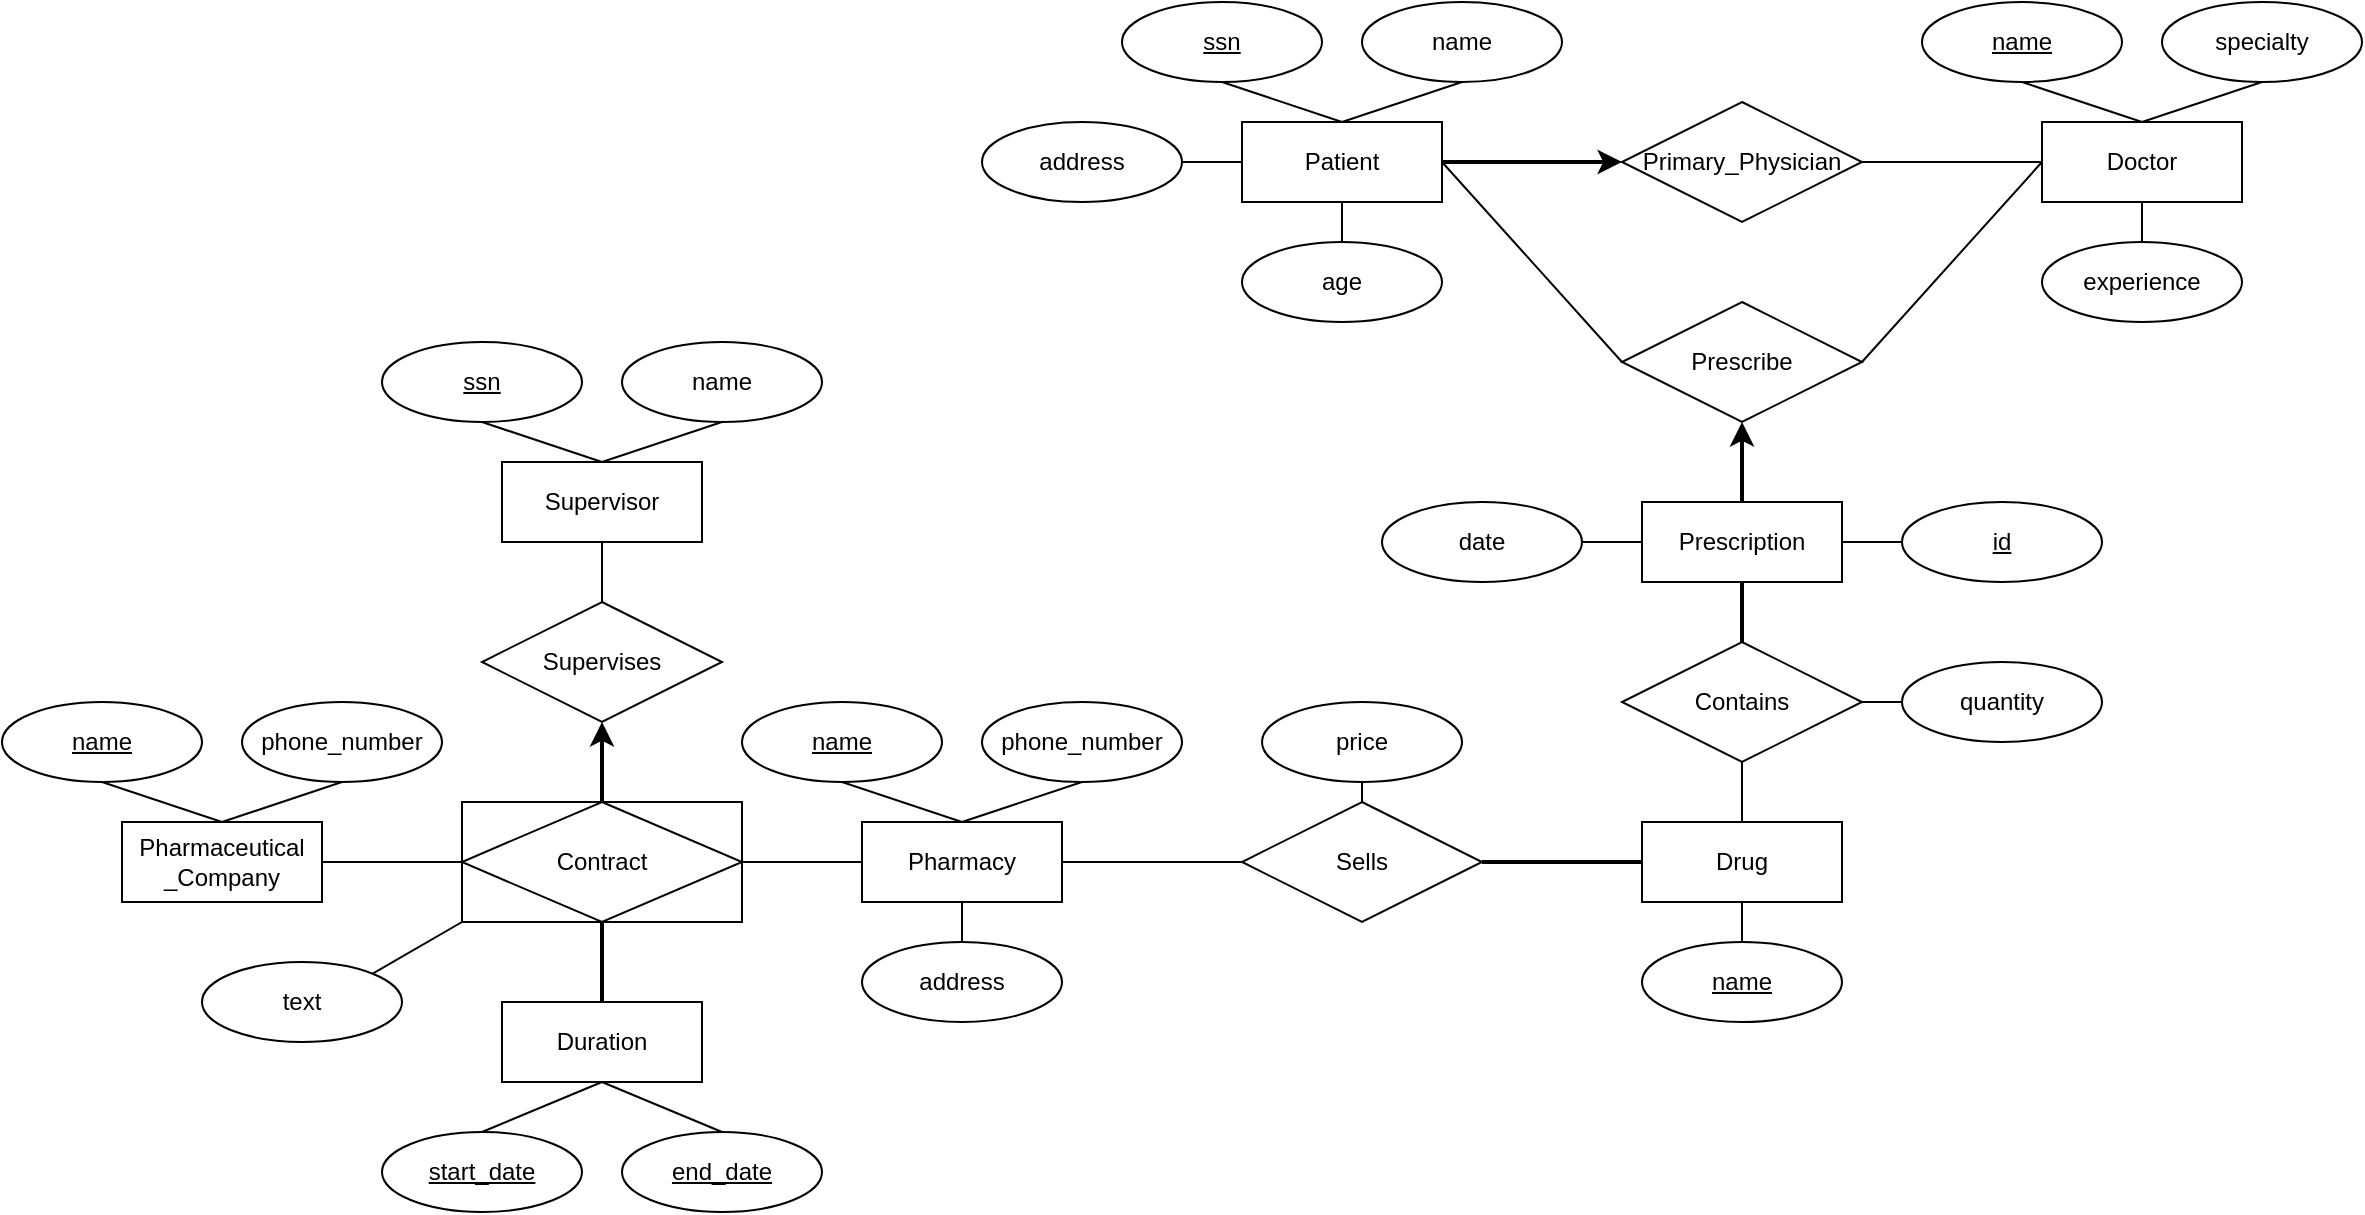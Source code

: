 <mxfile version="23.0.2" type="device">
  <diagram name="Page-1" id="kNnqnw0LhIFkPlrHKud5">
    <mxGraphModel dx="2537" dy="929" grid="1" gridSize="10" guides="1" tooltips="1" connect="1" arrows="1" fold="1" page="1" pageScale="1" pageWidth="850" pageHeight="1100" math="0" shadow="0">
      <root>
        <mxCell id="0" />
        <mxCell id="1" parent="0" />
        <mxCell id="WROsCdbGqWdpVilWkqdj-1" value="Patient" style="whiteSpace=wrap;html=1;align=center;" vertex="1" parent="1">
          <mxGeometry x="30" y="305" width="100" height="40" as="geometry" />
        </mxCell>
        <mxCell id="WROsCdbGqWdpVilWkqdj-2" value="&lt;div&gt;ssn&lt;/div&gt;" style="ellipse;whiteSpace=wrap;html=1;align=center;fontStyle=4;" vertex="1" parent="1">
          <mxGeometry x="-30" y="245" width="100" height="40" as="geometry" />
        </mxCell>
        <mxCell id="WROsCdbGqWdpVilWkqdj-3" value="name" style="ellipse;whiteSpace=wrap;html=1;align=center;" vertex="1" parent="1">
          <mxGeometry x="90" y="245" width="100" height="40" as="geometry" />
        </mxCell>
        <mxCell id="WROsCdbGqWdpVilWkqdj-4" value="address" style="ellipse;whiteSpace=wrap;html=1;align=center;" vertex="1" parent="1">
          <mxGeometry x="-100" y="305" width="100" height="40" as="geometry" />
        </mxCell>
        <mxCell id="WROsCdbGqWdpVilWkqdj-5" value="age" style="ellipse;whiteSpace=wrap;html=1;align=center;" vertex="1" parent="1">
          <mxGeometry x="30" y="365" width="100" height="40" as="geometry" />
        </mxCell>
        <mxCell id="WROsCdbGqWdpVilWkqdj-6" value="" style="endArrow=none;html=1;rounded=0;exitX=1;exitY=0.5;exitDx=0;exitDy=0;entryX=0;entryY=0.5;entryDx=0;entryDy=0;" edge="1" parent="1" source="WROsCdbGqWdpVilWkqdj-4" target="WROsCdbGqWdpVilWkqdj-1">
          <mxGeometry relative="1" as="geometry">
            <mxPoint x="10" y="475" as="sourcePoint" />
            <mxPoint x="170" y="475" as="targetPoint" />
          </mxGeometry>
        </mxCell>
        <mxCell id="WROsCdbGqWdpVilWkqdj-7" value="" style="endArrow=none;html=1;rounded=0;exitX=0.5;exitY=0;exitDx=0;exitDy=0;" edge="1" parent="1" source="WROsCdbGqWdpVilWkqdj-5">
          <mxGeometry relative="1" as="geometry">
            <mxPoint x="30" y="375" as="sourcePoint" />
            <mxPoint x="80" y="345" as="targetPoint" />
          </mxGeometry>
        </mxCell>
        <mxCell id="WROsCdbGqWdpVilWkqdj-8" value="" style="endArrow=none;html=1;rounded=0;exitX=0.5;exitY=1;exitDx=0;exitDy=0;entryX=0.5;entryY=0;entryDx=0;entryDy=0;" edge="1" parent="1" source="WROsCdbGqWdpVilWkqdj-2" target="WROsCdbGqWdpVilWkqdj-1">
          <mxGeometry relative="1" as="geometry">
            <mxPoint x="30" y="375" as="sourcePoint" />
            <mxPoint x="90" y="355" as="targetPoint" />
          </mxGeometry>
        </mxCell>
        <mxCell id="WROsCdbGqWdpVilWkqdj-9" value="" style="endArrow=none;html=1;rounded=0;exitX=0.5;exitY=0;exitDx=0;exitDy=0;entryX=0.5;entryY=1;entryDx=0;entryDy=0;" edge="1" parent="1" source="WROsCdbGqWdpVilWkqdj-1" target="WROsCdbGqWdpVilWkqdj-3">
          <mxGeometry relative="1" as="geometry">
            <mxPoint x="30" y="295" as="sourcePoint" />
            <mxPoint x="90" y="315" as="targetPoint" />
          </mxGeometry>
        </mxCell>
        <mxCell id="WROsCdbGqWdpVilWkqdj-10" value="Doctor" style="whiteSpace=wrap;html=1;align=center;" vertex="1" parent="1">
          <mxGeometry x="430" y="305" width="100" height="40" as="geometry" />
        </mxCell>
        <mxCell id="WROsCdbGqWdpVilWkqdj-11" value="name" style="ellipse;whiteSpace=wrap;html=1;align=center;fontStyle=4;" vertex="1" parent="1">
          <mxGeometry x="370" y="245" width="100" height="40" as="geometry" />
        </mxCell>
        <mxCell id="WROsCdbGqWdpVilWkqdj-12" value="specialty" style="ellipse;whiteSpace=wrap;html=1;align=center;" vertex="1" parent="1">
          <mxGeometry x="490" y="245" width="100" height="40" as="geometry" />
        </mxCell>
        <mxCell id="WROsCdbGqWdpVilWkqdj-13" value="experience" style="ellipse;whiteSpace=wrap;html=1;align=center;" vertex="1" parent="1">
          <mxGeometry x="430" y="365" width="100" height="40" as="geometry" />
        </mxCell>
        <mxCell id="WROsCdbGqWdpVilWkqdj-15" value="" style="endArrow=none;html=1;rounded=0;exitX=0.5;exitY=0;exitDx=0;exitDy=0;entryX=0.5;entryY=1;entryDx=0;entryDy=0;" edge="1" parent="1" source="WROsCdbGqWdpVilWkqdj-13" target="WROsCdbGqWdpVilWkqdj-10">
          <mxGeometry relative="1" as="geometry">
            <mxPoint x="410" y="475" as="sourcePoint" />
            <mxPoint x="570" y="475" as="targetPoint" />
          </mxGeometry>
        </mxCell>
        <mxCell id="WROsCdbGqWdpVilWkqdj-17" value="" style="endArrow=none;html=1;rounded=0;exitX=0.5;exitY=1;exitDx=0;exitDy=0;entryX=0.5;entryY=0;entryDx=0;entryDy=0;" edge="1" parent="1" source="WROsCdbGqWdpVilWkqdj-11" target="WROsCdbGqWdpVilWkqdj-10">
          <mxGeometry relative="1" as="geometry">
            <mxPoint x="430" y="375" as="sourcePoint" />
            <mxPoint x="490" y="355" as="targetPoint" />
          </mxGeometry>
        </mxCell>
        <mxCell id="WROsCdbGqWdpVilWkqdj-18" value="" style="endArrow=none;html=1;rounded=0;exitX=0.5;exitY=0;exitDx=0;exitDy=0;entryX=0.5;entryY=1;entryDx=0;entryDy=0;" edge="1" parent="1" source="WROsCdbGqWdpVilWkqdj-10" target="WROsCdbGqWdpVilWkqdj-12">
          <mxGeometry relative="1" as="geometry">
            <mxPoint x="430" y="295" as="sourcePoint" />
            <mxPoint x="490" y="315" as="targetPoint" />
          </mxGeometry>
        </mxCell>
        <mxCell id="WROsCdbGqWdpVilWkqdj-19" value="&lt;div&gt;Pharmaceutical&lt;/div&gt;&lt;div&gt;_Company&lt;/div&gt;" style="whiteSpace=wrap;html=1;align=center;" vertex="1" parent="1">
          <mxGeometry x="-530" y="655" width="100" height="40" as="geometry" />
        </mxCell>
        <mxCell id="WROsCdbGqWdpVilWkqdj-20" value="name" style="ellipse;whiteSpace=wrap;html=1;align=center;fontStyle=4;" vertex="1" parent="1">
          <mxGeometry x="-590" y="595" width="100" height="40" as="geometry" />
        </mxCell>
        <mxCell id="WROsCdbGqWdpVilWkqdj-21" value="" style="endArrow=none;html=1;rounded=0;exitX=0.5;exitY=1;exitDx=0;exitDy=0;entryX=0.5;entryY=0;entryDx=0;entryDy=0;" edge="1" parent="1" source="WROsCdbGqWdpVilWkqdj-20" target="WROsCdbGqWdpVilWkqdj-19">
          <mxGeometry relative="1" as="geometry">
            <mxPoint x="-710" y="615" as="sourcePoint" />
            <mxPoint x="-550" y="615" as="targetPoint" />
          </mxGeometry>
        </mxCell>
        <mxCell id="WROsCdbGqWdpVilWkqdj-30" value="phone_number" style="ellipse;whiteSpace=wrap;html=1;align=center;" vertex="1" parent="1">
          <mxGeometry x="-470" y="595" width="100" height="40" as="geometry" />
        </mxCell>
        <mxCell id="WROsCdbGqWdpVilWkqdj-31" value="" style="endArrow=none;html=1;rounded=0;entryX=0.5;entryY=1;entryDx=0;entryDy=0;exitX=0.5;exitY=0;exitDx=0;exitDy=0;" edge="1" parent="1" target="WROsCdbGqWdpVilWkqdj-30" source="WROsCdbGqWdpVilWkqdj-19">
          <mxGeometry relative="1" as="geometry">
            <mxPoint x="-270" y="675" as="sourcePoint" />
            <mxPoint x="-470" y="665" as="targetPoint" />
          </mxGeometry>
        </mxCell>
        <mxCell id="WROsCdbGqWdpVilWkqdj-32" value="Pharmacy" style="whiteSpace=wrap;html=1;align=center;" vertex="1" parent="1">
          <mxGeometry x="-160" y="655" width="100" height="40" as="geometry" />
        </mxCell>
        <mxCell id="WROsCdbGqWdpVilWkqdj-33" value="name" style="ellipse;whiteSpace=wrap;html=1;align=center;fontStyle=4;" vertex="1" parent="1">
          <mxGeometry x="-220" y="595" width="100" height="40" as="geometry" />
        </mxCell>
        <mxCell id="WROsCdbGqWdpVilWkqdj-34" value="" style="endArrow=none;html=1;rounded=0;exitX=0.5;exitY=1;exitDx=0;exitDy=0;entryX=0.5;entryY=0;entryDx=0;entryDy=0;" edge="1" parent="1" source="WROsCdbGqWdpVilWkqdj-33" target="WROsCdbGqWdpVilWkqdj-32">
          <mxGeometry relative="1" as="geometry">
            <mxPoint x="-340" y="615" as="sourcePoint" />
            <mxPoint x="-180" y="615" as="targetPoint" />
          </mxGeometry>
        </mxCell>
        <mxCell id="WROsCdbGqWdpVilWkqdj-35" value="phone_number" style="ellipse;whiteSpace=wrap;html=1;align=center;" vertex="1" parent="1">
          <mxGeometry x="-100" y="595" width="100" height="40" as="geometry" />
        </mxCell>
        <mxCell id="WROsCdbGqWdpVilWkqdj-36" value="" style="endArrow=none;html=1;rounded=0;entryX=0.5;entryY=1;entryDx=0;entryDy=0;exitX=0.5;exitY=0;exitDx=0;exitDy=0;" edge="1" parent="1" source="WROsCdbGqWdpVilWkqdj-32" target="WROsCdbGqWdpVilWkqdj-35">
          <mxGeometry relative="1" as="geometry">
            <mxPoint x="100" y="675" as="sourcePoint" />
            <mxPoint x="-100" y="665" as="targetPoint" />
          </mxGeometry>
        </mxCell>
        <mxCell id="WROsCdbGqWdpVilWkqdj-37" value="address" style="ellipse;whiteSpace=wrap;html=1;align=center;" vertex="1" parent="1">
          <mxGeometry x="-160" y="715" width="100" height="40" as="geometry" />
        </mxCell>
        <mxCell id="WROsCdbGqWdpVilWkqdj-38" value="" style="endArrow=none;html=1;rounded=0;exitX=0.5;exitY=0;exitDx=0;exitDy=0;entryX=0.5;entryY=1;entryDx=0;entryDy=0;" edge="1" parent="1" source="WROsCdbGqWdpVilWkqdj-37" target="WROsCdbGqWdpVilWkqdj-32">
          <mxGeometry relative="1" as="geometry">
            <mxPoint x="-10" y="735" as="sourcePoint" />
            <mxPoint x="150" y="735" as="targetPoint" />
          </mxGeometry>
        </mxCell>
        <mxCell id="WROsCdbGqWdpVilWkqdj-39" value="Primary_Physician" style="shape=rhombus;perimeter=rhombusPerimeter;whiteSpace=wrap;html=1;align=center;" vertex="1" parent="1">
          <mxGeometry x="220" y="295" width="120" height="60" as="geometry" />
        </mxCell>
        <mxCell id="WROsCdbGqWdpVilWkqdj-40" value="" style="endArrow=classic;html=1;rounded=0;exitX=1;exitY=0.5;exitDx=0;exitDy=0;entryX=0;entryY=0.5;entryDx=0;entryDy=0;endFill=1;strokeWidth=2;" edge="1" parent="1" source="WROsCdbGqWdpVilWkqdj-1" target="WROsCdbGqWdpVilWkqdj-39">
          <mxGeometry relative="1" as="geometry">
            <mxPoint x="200" y="485" as="sourcePoint" />
            <mxPoint x="360" y="485" as="targetPoint" />
          </mxGeometry>
        </mxCell>
        <mxCell id="WROsCdbGqWdpVilWkqdj-41" value="" style="endArrow=none;html=1;rounded=0;exitX=1;exitY=0.5;exitDx=0;exitDy=0;entryX=0;entryY=0.5;entryDx=0;entryDy=0;strokeWidth=1;" edge="1" parent="1" source="WROsCdbGqWdpVilWkqdj-39" target="WROsCdbGqWdpVilWkqdj-10">
          <mxGeometry relative="1" as="geometry">
            <mxPoint x="350" y="545" as="sourcePoint" />
            <mxPoint x="510" y="545" as="targetPoint" />
          </mxGeometry>
        </mxCell>
        <mxCell id="WROsCdbGqWdpVilWkqdj-42" value="Drug" style="whiteSpace=wrap;html=1;align=center;" vertex="1" parent="1">
          <mxGeometry x="230" y="655" width="100" height="40" as="geometry" />
        </mxCell>
        <mxCell id="WROsCdbGqWdpVilWkqdj-49" value="Sells" style="shape=rhombus;perimeter=rhombusPerimeter;whiteSpace=wrap;html=1;align=center;" vertex="1" parent="1">
          <mxGeometry x="30" y="645" width="120" height="60" as="geometry" />
        </mxCell>
        <mxCell id="WROsCdbGqWdpVilWkqdj-50" value="" style="endArrow=none;html=1;rounded=0;exitX=1;exitY=0.5;exitDx=0;exitDy=0;entryX=0;entryY=0.5;entryDx=0;entryDy=0;strokeWidth=2;" edge="1" parent="1" source="WROsCdbGqWdpVilWkqdj-49" target="WROsCdbGqWdpVilWkqdj-42">
          <mxGeometry relative="1" as="geometry">
            <mxPoint x="150" y="865" as="sourcePoint" />
            <mxPoint x="310" y="865" as="targetPoint" />
          </mxGeometry>
        </mxCell>
        <mxCell id="WROsCdbGqWdpVilWkqdj-51" value="" style="endArrow=none;html=1;rounded=0;exitX=1;exitY=0.5;exitDx=0;exitDy=0;entryX=0;entryY=0.5;entryDx=0;entryDy=0;strokeWidth=1;" edge="1" parent="1" source="WROsCdbGqWdpVilWkqdj-32" target="WROsCdbGqWdpVilWkqdj-49">
          <mxGeometry relative="1" as="geometry">
            <mxPoint x="160" y="685" as="sourcePoint" />
            <mxPoint x="250" y="685" as="targetPoint" />
          </mxGeometry>
        </mxCell>
        <mxCell id="WROsCdbGqWdpVilWkqdj-52" value="price" style="ellipse;whiteSpace=wrap;html=1;align=center;" vertex="1" parent="1">
          <mxGeometry x="40" y="595" width="100" height="40" as="geometry" />
        </mxCell>
        <mxCell id="WROsCdbGqWdpVilWkqdj-53" value="" style="endArrow=none;html=1;rounded=0;exitX=0.5;exitY=0;exitDx=0;exitDy=0;entryX=0.5;entryY=1;entryDx=0;entryDy=0;" edge="1" parent="1" source="WROsCdbGqWdpVilWkqdj-49" target="WROsCdbGqWdpVilWkqdj-52">
          <mxGeometry relative="1" as="geometry">
            <mxPoint x="-100" y="725" as="sourcePoint" />
            <mxPoint x="90" y="625" as="targetPoint" />
          </mxGeometry>
        </mxCell>
        <mxCell id="WROsCdbGqWdpVilWkqdj-71" value="name" style="ellipse;whiteSpace=wrap;html=1;align=center;fontStyle=4;" vertex="1" parent="1">
          <mxGeometry x="230" y="715" width="100" height="40" as="geometry" />
        </mxCell>
        <mxCell id="WROsCdbGqWdpVilWkqdj-78" value="" style="endArrow=none;html=1;rounded=0;exitX=0.5;exitY=0;exitDx=0;exitDy=0;entryX=0.5;entryY=1;entryDx=0;entryDy=0;" edge="1" parent="1" source="WROsCdbGqWdpVilWkqdj-71" target="WROsCdbGqWdpVilWkqdj-42">
          <mxGeometry relative="1" as="geometry">
            <mxPoint x="290" y="565" as="sourcePoint" />
            <mxPoint x="290" y="545" as="targetPoint" />
          </mxGeometry>
        </mxCell>
        <mxCell id="WROsCdbGqWdpVilWkqdj-79" value="Prescribe" style="shape=rhombus;perimeter=rhombusPerimeter;whiteSpace=wrap;html=1;align=center;" vertex="1" parent="1">
          <mxGeometry x="220" y="395" width="120" height="60" as="geometry" />
        </mxCell>
        <mxCell id="WROsCdbGqWdpVilWkqdj-87" value="Prescription" style="whiteSpace=wrap;html=1;align=center;" vertex="1" parent="1">
          <mxGeometry x="230" y="495" width="100" height="40" as="geometry" />
        </mxCell>
        <mxCell id="WROsCdbGqWdpVilWkqdj-88" value="id" style="ellipse;whiteSpace=wrap;html=1;align=center;fontStyle=4;" vertex="1" parent="1">
          <mxGeometry x="360" y="495" width="100" height="40" as="geometry" />
        </mxCell>
        <mxCell id="WROsCdbGqWdpVilWkqdj-89" value="" style="endArrow=none;html=1;rounded=0;exitX=1;exitY=0.5;exitDx=0;exitDy=0;entryX=0;entryY=0.5;entryDx=0;entryDy=0;" edge="1" parent="1" source="WROsCdbGqWdpVilWkqdj-87" target="WROsCdbGqWdpVilWkqdj-88">
          <mxGeometry relative="1" as="geometry">
            <mxPoint x="-140" y="495" as="sourcePoint" />
            <mxPoint x="20" y="495" as="targetPoint" />
          </mxGeometry>
        </mxCell>
        <mxCell id="WROsCdbGqWdpVilWkqdj-90" value="" style="endArrow=none;html=1;rounded=0;exitX=0.5;exitY=1;exitDx=0;exitDy=0;entryX=0.5;entryY=0;entryDx=0;entryDy=0;startArrow=classic;startFill=1;strokeWidth=2;" edge="1" parent="1" source="WROsCdbGqWdpVilWkqdj-79" target="WROsCdbGqWdpVilWkqdj-87">
          <mxGeometry relative="1" as="geometry">
            <mxPoint x="-20" y="495" as="sourcePoint" />
            <mxPoint x="140" y="495" as="targetPoint" />
          </mxGeometry>
        </mxCell>
        <mxCell id="WROsCdbGqWdpVilWkqdj-91" value="" style="endArrow=none;html=1;rounded=0;exitX=1;exitY=0.5;exitDx=0;exitDy=0;entryX=0;entryY=0.5;entryDx=0;entryDy=0;" edge="1" parent="1" source="WROsCdbGqWdpVilWkqdj-1" target="WROsCdbGqWdpVilWkqdj-79">
          <mxGeometry relative="1" as="geometry">
            <mxPoint x="170" y="465" as="sourcePoint" />
            <mxPoint x="330" y="465" as="targetPoint" />
          </mxGeometry>
        </mxCell>
        <mxCell id="WROsCdbGqWdpVilWkqdj-93" value="" style="endArrow=none;html=1;rounded=0;exitX=1;exitY=0.5;exitDx=0;exitDy=0;entryX=0;entryY=0.5;entryDx=0;entryDy=0;" edge="1" parent="1" source="WROsCdbGqWdpVilWkqdj-79" target="WROsCdbGqWdpVilWkqdj-10">
          <mxGeometry relative="1" as="geometry">
            <mxPoint x="470" y="485" as="sourcePoint" />
            <mxPoint x="630" y="485" as="targetPoint" />
          </mxGeometry>
        </mxCell>
        <mxCell id="WROsCdbGqWdpVilWkqdj-94" value="Contains" style="shape=rhombus;perimeter=rhombusPerimeter;whiteSpace=wrap;html=1;align=center;" vertex="1" parent="1">
          <mxGeometry x="220" y="565" width="120" height="60" as="geometry" />
        </mxCell>
        <mxCell id="WROsCdbGqWdpVilWkqdj-95" value="" style="endArrow=none;html=1;rounded=0;exitX=0.5;exitY=1;exitDx=0;exitDy=0;entryX=0.5;entryY=0;entryDx=0;entryDy=0;strokeWidth=2;" edge="1" parent="1" source="WROsCdbGqWdpVilWkqdj-87" target="WROsCdbGqWdpVilWkqdj-94">
          <mxGeometry relative="1" as="geometry">
            <mxPoint x="-250" y="535" as="sourcePoint" />
            <mxPoint x="-90" y="535" as="targetPoint" />
          </mxGeometry>
        </mxCell>
        <mxCell id="WROsCdbGqWdpVilWkqdj-96" value="" style="endArrow=none;html=1;rounded=0;exitX=0.5;exitY=0;exitDx=0;exitDy=0;entryX=0.5;entryY=1;entryDx=0;entryDy=0;" edge="1" parent="1" source="WROsCdbGqWdpVilWkqdj-42" target="WROsCdbGqWdpVilWkqdj-94">
          <mxGeometry relative="1" as="geometry">
            <mxPoint x="370" y="675" as="sourcePoint" />
            <mxPoint x="530" y="675" as="targetPoint" />
          </mxGeometry>
        </mxCell>
        <mxCell id="WROsCdbGqWdpVilWkqdj-98" value="quantity" style="ellipse;whiteSpace=wrap;html=1;align=center;" vertex="1" parent="1">
          <mxGeometry x="360" y="575" width="100" height="40" as="geometry" />
        </mxCell>
        <mxCell id="WROsCdbGqWdpVilWkqdj-99" value="" style="endArrow=none;html=1;rounded=0;exitX=1;exitY=0.5;exitDx=0;exitDy=0;entryX=0;entryY=0.5;entryDx=0;entryDy=0;" edge="1" parent="1" source="WROsCdbGqWdpVilWkqdj-94" target="WROsCdbGqWdpVilWkqdj-98">
          <mxGeometry relative="1" as="geometry">
            <mxPoint x="470" y="725" as="sourcePoint" />
            <mxPoint x="630" y="725" as="targetPoint" />
          </mxGeometry>
        </mxCell>
        <mxCell id="WROsCdbGqWdpVilWkqdj-100" value="date" style="ellipse;whiteSpace=wrap;html=1;align=center;" vertex="1" parent="1">
          <mxGeometry x="100" y="495" width="100" height="40" as="geometry" />
        </mxCell>
        <mxCell id="WROsCdbGqWdpVilWkqdj-101" value="" style="endArrow=none;html=1;rounded=0;exitX=1;exitY=0.5;exitDx=0;exitDy=0;entryX=0;entryY=0.5;entryDx=0;entryDy=0;" edge="1" parent="1" source="WROsCdbGqWdpVilWkqdj-100" target="WROsCdbGqWdpVilWkqdj-87">
          <mxGeometry relative="1" as="geometry">
            <mxPoint x="-10" y="455" as="sourcePoint" />
            <mxPoint x="150" y="455" as="targetPoint" />
          </mxGeometry>
        </mxCell>
        <mxCell id="WROsCdbGqWdpVilWkqdj-103" value="Duration" style="whiteSpace=wrap;html=1;align=center;" vertex="1" parent="1">
          <mxGeometry x="-340" y="745" width="100" height="40" as="geometry" />
        </mxCell>
        <mxCell id="WROsCdbGqWdpVilWkqdj-106" value="" style="endArrow=none;html=1;rounded=0;exitX=0.5;exitY=0;exitDx=0;exitDy=0;entryX=0.5;entryY=1;entryDx=0;entryDy=0;" edge="1" parent="1" source="WROsCdbGqWdpVilWkqdj-123" target="WROsCdbGqWdpVilWkqdj-103">
          <mxGeometry relative="1" as="geometry">
            <mxPoint x="-350" y="815.0" as="sourcePoint" />
            <mxPoint x="-340" y="775" as="targetPoint" />
          </mxGeometry>
        </mxCell>
        <mxCell id="WROsCdbGqWdpVilWkqdj-107" value="" style="endArrow=none;html=1;rounded=0;exitX=0.5;exitY=1;exitDx=0;exitDy=0;entryX=0.5;entryY=0;entryDx=0;entryDy=0;" edge="1" parent="1" source="WROsCdbGqWdpVilWkqdj-103" target="WROsCdbGqWdpVilWkqdj-124">
          <mxGeometry relative="1" as="geometry">
            <mxPoint x="-530" y="765" as="sourcePoint" />
            <mxPoint x="-230" y="815.0" as="targetPoint" />
          </mxGeometry>
        </mxCell>
        <mxCell id="WROsCdbGqWdpVilWkqdj-108" value="" style="endArrow=none;html=1;rounded=0;exitX=0.5;exitY=1;exitDx=0;exitDy=0;entryX=0.5;entryY=0;entryDx=0;entryDy=0;strokeWidth=2;" edge="1" parent="1" source="WROsCdbGqWdpVilWkqdj-113" target="WROsCdbGqWdpVilWkqdj-103">
          <mxGeometry relative="1" as="geometry">
            <mxPoint x="-290" y="705" as="sourcePoint" />
            <mxPoint x="-360" y="725" as="targetPoint" />
          </mxGeometry>
        </mxCell>
        <mxCell id="WROsCdbGqWdpVilWkqdj-109" value="" style="endArrow=none;html=1;rounded=0;exitX=1;exitY=0.5;exitDx=0;exitDy=0;entryX=0;entryY=0.5;entryDx=0;entryDy=0;" edge="1" parent="1" source="WROsCdbGqWdpVilWkqdj-19" target="WROsCdbGqWdpVilWkqdj-113">
          <mxGeometry relative="1" as="geometry">
            <mxPoint x="-480" y="755" as="sourcePoint" />
            <mxPoint x="-350" y="675" as="targetPoint" />
          </mxGeometry>
        </mxCell>
        <mxCell id="WROsCdbGqWdpVilWkqdj-110" value="" style="endArrow=none;html=1;rounded=0;exitX=1;exitY=0.5;exitDx=0;exitDy=0;entryX=0;entryY=0.5;entryDx=0;entryDy=0;" edge="1" parent="1" source="WROsCdbGqWdpVilWkqdj-113" target="WROsCdbGqWdpVilWkqdj-32">
          <mxGeometry relative="1" as="geometry">
            <mxPoint x="-230" y="675" as="sourcePoint" />
            <mxPoint x="-470" y="725" as="targetPoint" />
          </mxGeometry>
        </mxCell>
        <mxCell id="WROsCdbGqWdpVilWkqdj-111" value="text" style="ellipse;whiteSpace=wrap;html=1;align=center;" vertex="1" parent="1">
          <mxGeometry x="-490" y="725" width="100" height="40" as="geometry" />
        </mxCell>
        <mxCell id="WROsCdbGqWdpVilWkqdj-112" value="" style="endArrow=none;html=1;rounded=0;exitX=1;exitY=0;exitDx=0;exitDy=0;entryX=0;entryY=1;entryDx=0;entryDy=0;" edge="1" parent="1" source="WROsCdbGqWdpVilWkqdj-111" target="WROsCdbGqWdpVilWkqdj-113">
          <mxGeometry relative="1" as="geometry">
            <mxPoint x="-580" y="815" as="sourcePoint" />
            <mxPoint x="-320" y="690" as="targetPoint" />
          </mxGeometry>
        </mxCell>
        <mxCell id="WROsCdbGqWdpVilWkqdj-113" value="Contract" style="shape=associativeEntity;whiteSpace=wrap;html=1;align=center;" vertex="1" parent="1">
          <mxGeometry x="-360" y="645" width="140" height="60" as="geometry" />
        </mxCell>
        <mxCell id="WROsCdbGqWdpVilWkqdj-114" value="Supervises" style="shape=rhombus;perimeter=rhombusPerimeter;whiteSpace=wrap;html=1;align=center;" vertex="1" parent="1">
          <mxGeometry x="-350" y="545" width="120" height="60" as="geometry" />
        </mxCell>
        <mxCell id="WROsCdbGqWdpVilWkqdj-115" value="" style="endArrow=none;html=1;rounded=0;exitX=0.5;exitY=1;exitDx=0;exitDy=0;entryX=0.5;entryY=0;entryDx=0;entryDy=0;startArrow=classic;startFill=1;strokeWidth=2;" edge="1" parent="1" source="WROsCdbGqWdpVilWkqdj-114" target="WROsCdbGqWdpVilWkqdj-113">
          <mxGeometry relative="1" as="geometry">
            <mxPoint x="-380" y="455" as="sourcePoint" />
            <mxPoint x="-220" y="455" as="targetPoint" />
          </mxGeometry>
        </mxCell>
        <mxCell id="WROsCdbGqWdpVilWkqdj-116" value="Supervisor" style="whiteSpace=wrap;html=1;align=center;" vertex="1" parent="1">
          <mxGeometry x="-340" y="475" width="100" height="40" as="geometry" />
        </mxCell>
        <mxCell id="WROsCdbGqWdpVilWkqdj-117" value="" style="endArrow=none;html=1;rounded=0;entryX=0.5;entryY=1;entryDx=0;entryDy=0;exitX=0.5;exitY=0;exitDx=0;exitDy=0;" edge="1" parent="1" source="WROsCdbGqWdpVilWkqdj-114" target="WROsCdbGqWdpVilWkqdj-116">
          <mxGeometry relative="1" as="geometry">
            <mxPoint x="-290" y="535" as="sourcePoint" />
            <mxPoint x="-430" y="455" as="targetPoint" />
          </mxGeometry>
        </mxCell>
        <mxCell id="WROsCdbGqWdpVilWkqdj-119" value="ssn" style="ellipse;whiteSpace=wrap;html=1;align=center;fontStyle=4;" vertex="1" parent="1">
          <mxGeometry x="-400" y="415" width="100" height="40" as="geometry" />
        </mxCell>
        <mxCell id="WROsCdbGqWdpVilWkqdj-120" value="name" style="ellipse;whiteSpace=wrap;html=1;align=center;" vertex="1" parent="1">
          <mxGeometry x="-280" y="415" width="100" height="40" as="geometry" />
        </mxCell>
        <mxCell id="WROsCdbGqWdpVilWkqdj-121" value="" style="endArrow=none;html=1;rounded=0;exitX=0.5;exitY=1;exitDx=0;exitDy=0;entryX=0.5;entryY=0;entryDx=0;entryDy=0;" edge="1" parent="1" source="WROsCdbGqWdpVilWkqdj-119" target="WROsCdbGqWdpVilWkqdj-116">
          <mxGeometry relative="1" as="geometry">
            <mxPoint x="-550" y="485" as="sourcePoint" />
            <mxPoint x="-390" y="485" as="targetPoint" />
          </mxGeometry>
        </mxCell>
        <mxCell id="WROsCdbGqWdpVilWkqdj-122" value="" style="endArrow=none;html=1;rounded=0;exitX=0.5;exitY=0;exitDx=0;exitDy=0;entryX=0.5;entryY=1;entryDx=0;entryDy=0;" edge="1" parent="1" source="WROsCdbGqWdpVilWkqdj-116" target="WROsCdbGqWdpVilWkqdj-120">
          <mxGeometry relative="1" as="geometry">
            <mxPoint x="-130" y="505" as="sourcePoint" />
            <mxPoint x="30" y="505" as="targetPoint" />
          </mxGeometry>
        </mxCell>
        <mxCell id="WROsCdbGqWdpVilWkqdj-123" value="&lt;div&gt;start_date&lt;/div&gt;" style="ellipse;whiteSpace=wrap;html=1;align=center;fontStyle=4;" vertex="1" parent="1">
          <mxGeometry x="-400" y="810" width="100" height="40" as="geometry" />
        </mxCell>
        <mxCell id="WROsCdbGqWdpVilWkqdj-124" value="end_date" style="ellipse;whiteSpace=wrap;html=1;align=center;fontStyle=4;" vertex="1" parent="1">
          <mxGeometry x="-280" y="810" width="100" height="40" as="geometry" />
        </mxCell>
      </root>
    </mxGraphModel>
  </diagram>
</mxfile>
